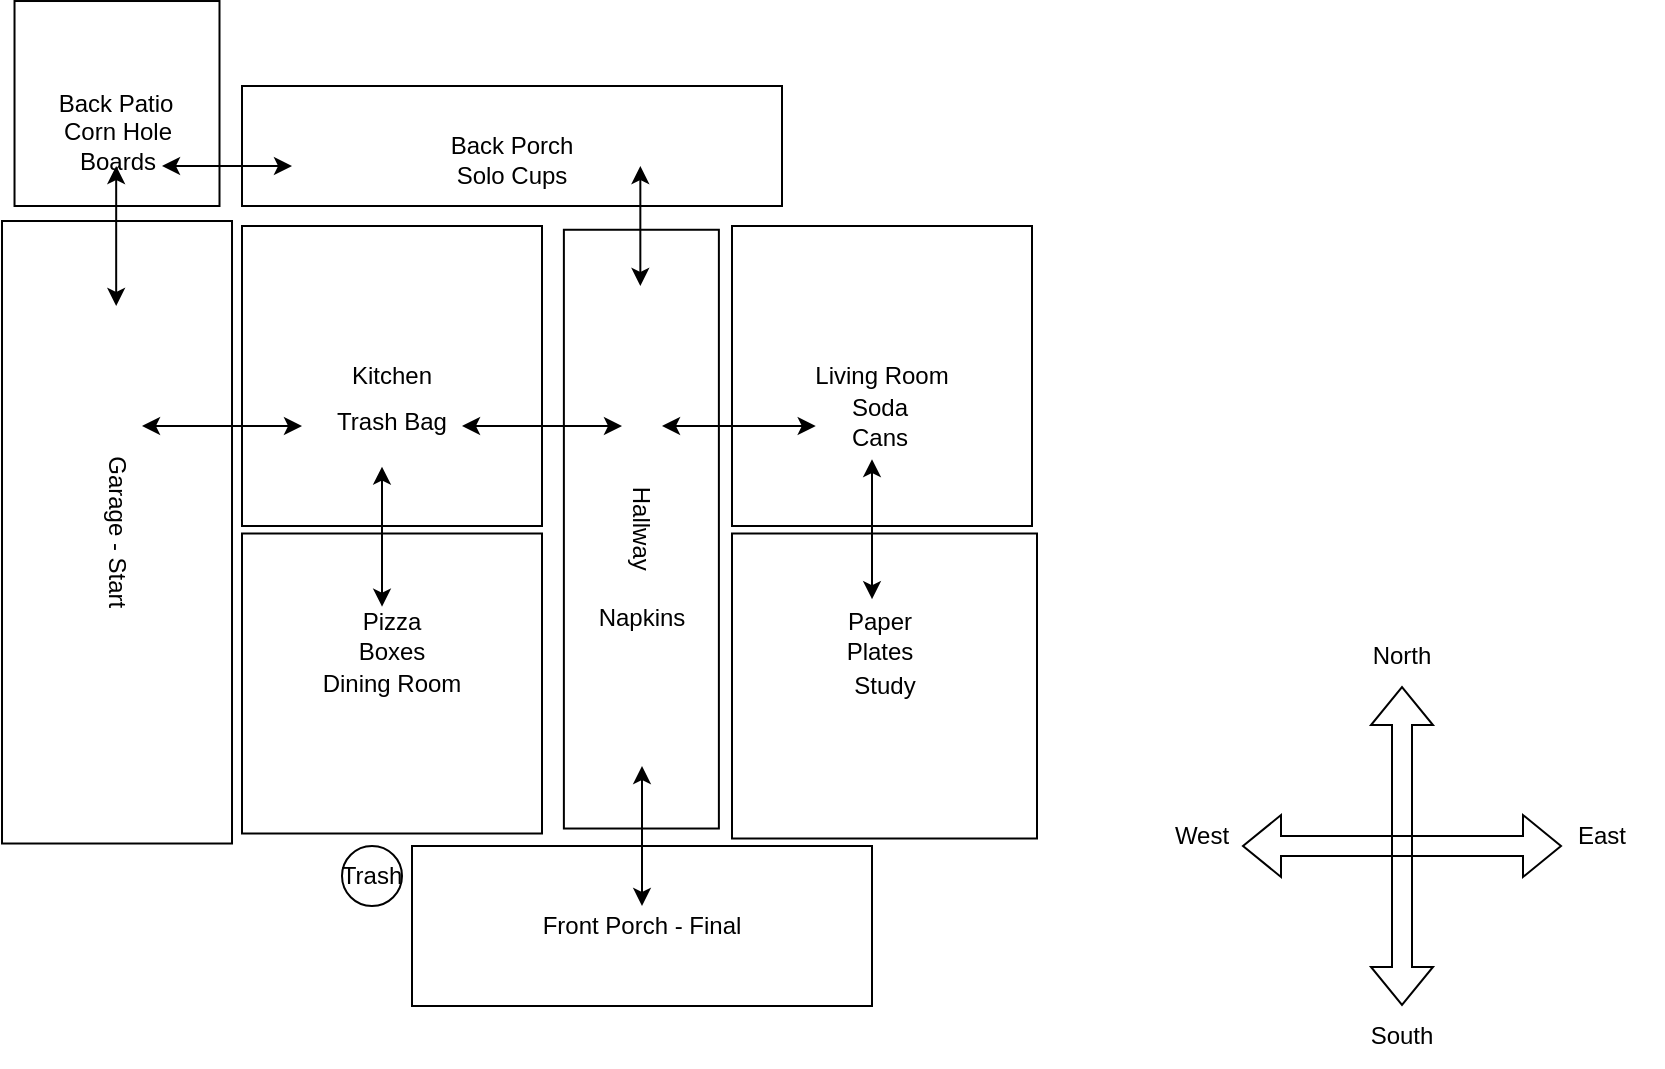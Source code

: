 <mxfile version="20.2.3" type="device" pages="2"><diagram id="87AhNutEbVio-8lgx5Al" name="Map"><mxGraphModel dx="1008" dy="1251" grid="1" gridSize="10" guides="1" tooltips="1" connect="1" arrows="1" fold="1" page="1" pageScale="1" pageWidth="1400" pageHeight="850" math="0" shadow="0"><root><mxCell id="0"/><mxCell id="1" parent="0"/><mxCell id="T4kj17VyYU7RkkF9xCYb-3" value="Dining Room" style="whiteSpace=wrap;html=1;aspect=fixed;" parent="1" vertex="1"><mxGeometry x="500" y="443.75" width="150" height="150" as="geometry"/></mxCell><mxCell id="T4kj17VyYU7RkkF9xCYb-7" value="Study" style="whiteSpace=wrap;html=1;aspect=fixed;" parent="1" vertex="1"><mxGeometry x="745" y="443.75" width="152.5" height="152.5" as="geometry"/></mxCell><mxCell id="T4kj17VyYU7RkkF9xCYb-11" value="Living Room" style="whiteSpace=wrap;html=1;aspect=fixed;" parent="1" vertex="1"><mxGeometry x="745" y="290" width="150" height="150" as="geometry"/></mxCell><mxCell id="T4kj17VyYU7RkkF9xCYb-12" value="Kitchen" style="whiteSpace=wrap;html=1;aspect=fixed;" parent="1" vertex="1"><mxGeometry x="500" y="290" width="150" height="150" as="geometry"/></mxCell><mxCell id="T4kj17VyYU7RkkF9xCYb-13" value="Front Porch - Final" style="rounded=0;whiteSpace=wrap;html=1;" parent="1" vertex="1"><mxGeometry x="585" y="600" width="230" height="80" as="geometry"/></mxCell><mxCell id="T4kj17VyYU7RkkF9xCYb-14" value="Hallway" style="rounded=0;whiteSpace=wrap;html=1;rotation=90;" parent="1" vertex="1"><mxGeometry x="550" y="402.82" width="299.38" height="77.5" as="geometry"/></mxCell><mxCell id="T4kj17VyYU7RkkF9xCYb-15" value="Back Porch" style="rounded=0;whiteSpace=wrap;html=1;" parent="1" vertex="1"><mxGeometry x="500" y="220" width="270" height="60" as="geometry"/></mxCell><mxCell id="T4kj17VyYU7RkkF9xCYb-16" value="Garage - Start" style="rounded=0;whiteSpace=wrap;html=1;rotation=90;" parent="1" vertex="1"><mxGeometry x="281.88" y="385.63" width="311.25" height="115" as="geometry"/></mxCell><mxCell id="T4kj17VyYU7RkkF9xCYb-17" value="" style="shape=flexArrow;endArrow=classic;startArrow=classic;html=1;rounded=0;" parent="1" edge="1"><mxGeometry width="100" height="100" relative="1" as="geometry"><mxPoint x="1080" y="680" as="sourcePoint"/><mxPoint x="1080" y="520" as="targetPoint"/></mxGeometry></mxCell><mxCell id="T4kj17VyYU7RkkF9xCYb-18" value="" style="shape=flexArrow;endArrow=classic;startArrow=classic;html=1;rounded=0;" parent="1" edge="1"><mxGeometry width="100" height="100" relative="1" as="geometry"><mxPoint x="1000" y="600" as="sourcePoint"/><mxPoint x="1160" y="600" as="targetPoint"/></mxGeometry></mxCell><mxCell id="T4kj17VyYU7RkkF9xCYb-20" value="North" style="text;html=1;strokeColor=none;fillColor=none;align=center;verticalAlign=middle;whiteSpace=wrap;rounded=0;" parent="1" vertex="1"><mxGeometry x="1050" y="490" width="60" height="30" as="geometry"/></mxCell><mxCell id="T4kj17VyYU7RkkF9xCYb-21" value="East" style="text;html=1;strokeColor=none;fillColor=none;align=center;verticalAlign=middle;whiteSpace=wrap;rounded=0;rotation=0;" parent="1" vertex="1"><mxGeometry x="1150" y="580" width="60" height="30" as="geometry"/></mxCell><mxCell id="T4kj17VyYU7RkkF9xCYb-22" value="South" style="text;html=1;strokeColor=none;fillColor=none;align=center;verticalAlign=middle;whiteSpace=wrap;rounded=0;" parent="1" vertex="1"><mxGeometry x="1050" y="680" width="60" height="30" as="geometry"/></mxCell><mxCell id="T4kj17VyYU7RkkF9xCYb-23" value="West" style="text;html=1;strokeColor=none;fillColor=none;align=center;verticalAlign=middle;whiteSpace=wrap;rounded=0;rotation=0;" parent="1" vertex="1"><mxGeometry x="950" y="580" width="60" height="30" as="geometry"/></mxCell><mxCell id="T4kj17VyYU7RkkF9xCYb-25" value="" style="endArrow=classic;startArrow=classic;html=1;rounded=0;" parent="1" edge="1"><mxGeometry width="50" height="50" relative="1" as="geometry"><mxPoint x="610" y="390" as="sourcePoint"/><mxPoint x="690" y="390" as="targetPoint"/></mxGeometry></mxCell><mxCell id="T4kj17VyYU7RkkF9xCYb-26" value="" style="endArrow=classic;startArrow=classic;html=1;rounded=0;" parent="1" edge="1"><mxGeometry width="50" height="50" relative="1" as="geometry"><mxPoint x="450" y="390" as="sourcePoint"/><mxPoint x="530" y="390" as="targetPoint"/></mxGeometry></mxCell><mxCell id="T4kj17VyYU7RkkF9xCYb-27" value="" style="endArrow=classic;startArrow=classic;html=1;rounded=0;" parent="1" edge="1"><mxGeometry width="50" height="50" relative="1" as="geometry"><mxPoint x="710" y="390" as="sourcePoint"/><mxPoint x="786.87" y="390" as="targetPoint"/></mxGeometry></mxCell><mxCell id="T4kj17VyYU7RkkF9xCYb-29" value="" style="endArrow=classic;startArrow=classic;html=1;rounded=0;" parent="1" edge="1"><mxGeometry width="50" height="50" relative="1" as="geometry"><mxPoint x="570" y="480.32" as="sourcePoint"/><mxPoint x="570" y="410.32" as="targetPoint"/></mxGeometry></mxCell><mxCell id="T4kj17VyYU7RkkF9xCYb-30" value="" style="endArrow=classic;startArrow=classic;html=1;rounded=0;" parent="1" edge="1"><mxGeometry width="50" height="50" relative="1" as="geometry"><mxPoint x="815" y="476.57" as="sourcePoint"/><mxPoint x="815" y="406.57" as="targetPoint"/></mxGeometry></mxCell><mxCell id="T4kj17VyYU7RkkF9xCYb-31" value="" style="endArrow=classic;startArrow=classic;html=1;rounded=0;" parent="1" edge="1"><mxGeometry width="50" height="50" relative="1" as="geometry"><mxPoint x="700" y="630" as="sourcePoint"/><mxPoint x="700" y="560" as="targetPoint"/></mxGeometry></mxCell><mxCell id="T4kj17VyYU7RkkF9xCYb-32" value="Trash" style="ellipse;whiteSpace=wrap;html=1;aspect=fixed;" parent="1" vertex="1"><mxGeometry x="550" y="600" width="30" height="30" as="geometry"/></mxCell><mxCell id="T4kj17VyYU7RkkF9xCYb-34" value="" style="endArrow=classic;startArrow=classic;html=1;rounded=0;" parent="1" edge="1"><mxGeometry width="50" height="50" relative="1" as="geometry"><mxPoint x="699.17" y="320" as="sourcePoint"/><mxPoint x="699.17" y="260" as="targetPoint"/></mxGeometry></mxCell><mxCell id="T4kj17VyYU7RkkF9xCYb-35" value="Back Patio" style="whiteSpace=wrap;html=1;aspect=fixed;" parent="1" vertex="1"><mxGeometry x="386.26" y="177.51" width="102.49" height="102.49" as="geometry"/></mxCell><mxCell id="T4kj17VyYU7RkkF9xCYb-33" value="" style="endArrow=classic;startArrow=classic;html=1;rounded=0;" parent="1" edge="1"><mxGeometry width="50" height="50" relative="1" as="geometry"><mxPoint x="437.09" y="330" as="sourcePoint"/><mxPoint x="437.09" y="260" as="targetPoint"/></mxGeometry></mxCell><mxCell id="T4kj17VyYU7RkkF9xCYb-36" value="" style="endArrow=classic;startArrow=classic;html=1;rounded=0;" parent="1" edge="1"><mxGeometry width="50" height="50" relative="1" as="geometry"><mxPoint x="460" y="260" as="sourcePoint"/><mxPoint x="525" y="260" as="targetPoint"/></mxGeometry></mxCell><mxCell id="T4kj17VyYU7RkkF9xCYb-37" value="Solo Cups" style="text;html=1;strokeColor=none;fillColor=none;align=center;verticalAlign=middle;whiteSpace=wrap;rounded=0;" parent="1" vertex="1"><mxGeometry x="605" y="250" width="60" height="30" as="geometry"/></mxCell><mxCell id="T4kj17VyYU7RkkF9xCYb-38" value="Corn Hole Boards" style="text;html=1;strokeColor=none;fillColor=none;align=center;verticalAlign=middle;whiteSpace=wrap;rounded=0;" parent="1" vertex="1"><mxGeometry x="407.5" y="235" width="60" height="30" as="geometry"/></mxCell><mxCell id="T4kj17VyYU7RkkF9xCYb-39" value="Trash Bag" style="text;html=1;strokeColor=none;fillColor=none;align=center;verticalAlign=middle;whiteSpace=wrap;rounded=0;" parent="1" vertex="1"><mxGeometry x="545" y="372.82" width="60" height="30" as="geometry"/></mxCell><mxCell id="T4kj17VyYU7RkkF9xCYb-40" value="Soda Cans" style="text;html=1;strokeColor=none;fillColor=none;align=center;verticalAlign=middle;whiteSpace=wrap;rounded=0;" parent="1" vertex="1"><mxGeometry x="789.38" y="372.82" width="60" height="30" as="geometry"/></mxCell><mxCell id="T4kj17VyYU7RkkF9xCYb-41" value="Pizza Boxes" style="text;html=1;strokeColor=none;fillColor=none;align=center;verticalAlign=middle;whiteSpace=wrap;rounded=0;" parent="1" vertex="1"><mxGeometry x="545" y="480.32" width="60" height="30" as="geometry"/></mxCell><mxCell id="T4kj17VyYU7RkkF9xCYb-42" value="Paper Plates" style="text;html=1;strokeColor=none;fillColor=none;align=center;verticalAlign=middle;whiteSpace=wrap;rounded=0;" parent="1" vertex="1"><mxGeometry x="789.38" y="480.32" width="60" height="30" as="geometry"/></mxCell><mxCell id="T4kj17VyYU7RkkF9xCYb-43" value="Napkins" style="text;html=1;strokeColor=none;fillColor=none;align=center;verticalAlign=middle;whiteSpace=wrap;rounded=0;" parent="1" vertex="1"><mxGeometry x="670" y="470.63" width="60" height="30" as="geometry"/></mxCell></root></mxGraphModel></diagram><diagram id="9lLs7aLdkmzqKe_b_Lvd" name="Crude Flowchart"><mxGraphModel dx="1008" dy="1251" grid="1" gridSize="10" guides="1" tooltips="1" connect="1" arrows="1" fold="1" page="1" pageScale="1" pageWidth="1400" pageHeight="850" math="0" shadow="0"><root><mxCell id="0"/><mxCell id="1" parent="0"/><mxCell id="jTK8Q1xdX7LOEJUGT30x-3" style="edgeStyle=orthogonalEdgeStyle;rounded=0;orthogonalLoop=1;jettySize=auto;html=1;exitX=0.5;exitY=1;exitDx=0;exitDy=0;exitPerimeter=0;entryX=0.5;entryY=0;entryDx=0;entryDy=0;entryPerimeter=0;" edge="1" parent="1" source="jTK8Q1xdX7LOEJUGT30x-1" target="jTK8Q1xdX7LOEJUGT30x-2"><mxGeometry relative="1" as="geometry"/></mxCell><mxCell id="jTK8Q1xdX7LOEJUGT30x-1" value="Start" style="strokeWidth=2;html=1;shape=mxgraph.flowchart.start_1;whiteSpace=wrap;" vertex="1" parent="1"><mxGeometry x="40" y="40" width="100" height="60" as="geometry"/></mxCell><mxCell id="jTK8Q1xdX7LOEJUGT30x-4" style="edgeStyle=orthogonalEdgeStyle;rounded=0;orthogonalLoop=1;jettySize=auto;html=1;exitX=0.5;exitY=1;exitDx=0;exitDy=0;exitPerimeter=0;" edge="1" parent="1" source="jTK8Q1xdX7LOEJUGT30x-2"><mxGeometry relative="1" as="geometry"><mxPoint x="90" y="250" as="targetPoint"/></mxGeometry></mxCell><mxCell id="jTK8Q1xdX7LOEJUGT30x-2" value="Initial Game Output" style="strokeWidth=2;html=1;shape=mxgraph.flowchart.display;whiteSpace=wrap;" vertex="1" parent="1"><mxGeometry x="40" y="140" width="100" height="60" as="geometry"/></mxCell><mxCell id="jTK8Q1xdX7LOEJUGT30x-8" style="edgeStyle=orthogonalEdgeStyle;rounded=0;orthogonalLoop=1;jettySize=auto;html=1;exitX=0.5;exitY=1;exitDx=0;exitDy=0;exitPerimeter=0;" edge="1" parent="1" source="jTK8Q1xdX7LOEJUGT30x-5"><mxGeometry relative="1" as="geometry"><mxPoint x="90" y="360" as="targetPoint"/></mxGeometry></mxCell><mxCell id="jTK8Q1xdX7LOEJUGT30x-5" value="Choose a direction from startpoint" style="strokeWidth=2;html=1;shape=mxgraph.flowchart.display;whiteSpace=wrap;" vertex="1" parent="1"><mxGeometry x="40" y="250" width="100" height="60" as="geometry"/></mxCell><mxCell id="jTK8Q1xdX7LOEJUGT30x-12" style="edgeStyle=orthogonalEdgeStyle;rounded=0;orthogonalLoop=1;jettySize=auto;html=1;exitX=1;exitY=0.5;exitDx=0;exitDy=0;entryX=0;entryY=0.5;entryDx=0;entryDy=0;" edge="1" parent="1" source="jTK8Q1xdX7LOEJUGT30x-6" target="jTK8Q1xdX7LOEJUGT30x-11"><mxGeometry relative="1" as="geometry"/></mxCell><mxCell id="jTK8Q1xdX7LOEJUGT30x-6" value="User direction input" style="html=1;strokeWidth=2;shape=manualInput;whiteSpace=wrap;rounded=1;size=26;arcSize=11;" vertex="1" parent="1"><mxGeometry x="40" y="350" width="100" height="70" as="geometry"/></mxCell><mxCell id="jTK8Q1xdX7LOEJUGT30x-14" style="edgeStyle=orthogonalEdgeStyle;rounded=0;orthogonalLoop=1;jettySize=auto;html=1;exitX=0.5;exitY=1;exitDx=0;exitDy=0;entryX=0.5;entryY=0;entryDx=0;entryDy=0;entryPerimeter=0;" edge="1" parent="1" source="jTK8Q1xdX7LOEJUGT30x-11" target="jTK8Q1xdX7LOEJUGT30x-13"><mxGeometry relative="1" as="geometry"/></mxCell><mxCell id="jTK8Q1xdX7LOEJUGT30x-11" value="" style="verticalLabelPosition=bottom;verticalAlign=top;html=1;shape=process;whiteSpace=wrap;rounded=1;size=0.14;arcSize=35;" vertex="1" parent="1"><mxGeometry x="190" y="360" width="100" height="60" as="geometry"/></mxCell><mxCell id="jTK8Q1xdX7LOEJUGT30x-15" style="edgeStyle=orthogonalEdgeStyle;rounded=0;orthogonalLoop=1;jettySize=auto;html=1;exitX=0;exitY=0.5;exitDx=0;exitDy=0;exitPerimeter=0;" edge="1" parent="1" source="jTK8Q1xdX7LOEJUGT30x-13"><mxGeometry relative="1" as="geometry"><mxPoint x="160" y="500" as="targetPoint"/></mxGeometry></mxCell><mxCell id="jTK8Q1xdX7LOEJUGT30x-17" style="edgeStyle=orthogonalEdgeStyle;rounded=0;orthogonalLoop=1;jettySize=auto;html=1;exitX=0.5;exitY=1;exitDx=0;exitDy=0;exitPerimeter=0;" edge="1" parent="1" source="jTK8Q1xdX7LOEJUGT30x-13" target="jTK8Q1xdX7LOEJUGT30x-18"><mxGeometry relative="1" as="geometry"><mxPoint x="240" y="590" as="targetPoint"/></mxGeometry></mxCell><mxCell id="jTK8Q1xdX7LOEJUGT30x-29" style="edgeStyle=orthogonalEdgeStyle;rounded=0;orthogonalLoop=1;jettySize=auto;html=1;exitX=1;exitY=0.5;exitDx=0;exitDy=0;exitPerimeter=0;" edge="1" parent="1" source="jTK8Q1xdX7LOEJUGT30x-13"><mxGeometry relative="1" as="geometry"><mxPoint x="380" y="500" as="targetPoint"/></mxGeometry></mxCell><mxCell id="jTK8Q1xdX7LOEJUGT30x-13" value="" style="verticalLabelPosition=bottom;verticalAlign=top;html=1;shape=mxgraph.flowchart.sort;" vertex="1" parent="1"><mxGeometry x="190" y="450" width="100" height="100" as="geometry"/></mxCell><mxCell id="jTK8Q1xdX7LOEJUGT30x-19" style="edgeStyle=orthogonalEdgeStyle;rounded=0;orthogonalLoop=1;jettySize=auto;html=1;exitX=0.5;exitY=0;exitDx=0;exitDy=0;exitPerimeter=0;entryX=0.5;entryY=1;entryDx=0;entryDy=0;" edge="1" parent="1" source="jTK8Q1xdX7LOEJUGT30x-16" target="jTK8Q1xdX7LOEJUGT30x-6"><mxGeometry relative="1" as="geometry"/></mxCell><mxCell id="jTK8Q1xdX7LOEJUGT30x-16" value="You can't go that way" style="strokeWidth=2;html=1;shape=mxgraph.flowchart.display;whiteSpace=wrap;" vertex="1" parent="1"><mxGeometry x="60" y="470" width="100" height="60" as="geometry"/></mxCell><mxCell id="jTK8Q1xdX7LOEJUGT30x-20" style="edgeStyle=orthogonalEdgeStyle;rounded=0;orthogonalLoop=1;jettySize=auto;html=1;exitX=1;exitY=0.5;exitDx=0;exitDy=0;exitPerimeter=0;" edge="1" parent="1" source="jTK8Q1xdX7LOEJUGT30x-18"><mxGeometry relative="1" as="geometry"><mxPoint x="360" y="640" as="targetPoint"/></mxGeometry></mxCell><mxCell id="jTK8Q1xdX7LOEJUGT30x-18" value="You can go this way/You are now in..." style="strokeWidth=2;html=1;shape=mxgraph.flowchart.display;whiteSpace=wrap;" vertex="1" parent="1"><mxGeometry x="190" y="600" width="100" height="80" as="geometry"/></mxCell><mxCell id="jTK8Q1xdX7LOEJUGT30x-23" style="edgeStyle=orthogonalEdgeStyle;rounded=0;orthogonalLoop=1;jettySize=auto;html=1;exitX=0.5;exitY=1;exitDx=0;exitDy=0;exitPerimeter=0;entryX=0.5;entryY=0;entryDx=0;entryDy=0;" edge="1" parent="1" source="jTK8Q1xdX7LOEJUGT30x-21"><mxGeometry relative="1" as="geometry"><mxPoint x="420" y="710" as="targetPoint"/></mxGeometry></mxCell><mxCell id="jTK8Q1xdX7LOEJUGT30x-27" style="edgeStyle=orthogonalEdgeStyle;rounded=0;orthogonalLoop=1;jettySize=auto;html=1;exitX=1;exitY=0.5;exitDx=0;exitDy=0;exitPerimeter=0;entryX=0.405;entryY=0.983;entryDx=0;entryDy=0;entryPerimeter=0;" edge="1" parent="1" source="jTK8Q1xdX7LOEJUGT30x-21" target="jTK8Q1xdX7LOEJUGT30x-26"><mxGeometry relative="1" as="geometry"/></mxCell><mxCell id="jTK8Q1xdX7LOEJUGT30x-21" value="You see an item.&lt;br&gt;Do this to&lt;br&gt;equip it." style="strokeWidth=2;html=1;shape=mxgraph.flowchart.display;whiteSpace=wrap;" vertex="1" parent="1"><mxGeometry x="360" y="600" width="120" height="80" as="geometry"/></mxCell><mxCell id="jTK8Q1xdX7LOEJUGT30x-24" value="Store item&lt;br&gt;in&lt;br&gt;list" style="strokeWidth=2;html=1;shape=mxgraph.flowchart.merge_or_storage;whiteSpace=wrap;" vertex="1" parent="1"><mxGeometry x="372.5" y="710" width="95" height="60" as="geometry"/></mxCell><mxCell id="jTK8Q1xdX7LOEJUGT30x-28" style="edgeStyle=orthogonalEdgeStyle;rounded=0;orthogonalLoop=1;jettySize=auto;html=1;exitX=1;exitY=0.5;exitDx=0;exitDy=0;exitPerimeter=0;entryX=1;entryY=0;entryDx=0;entryDy=0;startArrow=none;" edge="1" parent="1" source="jTK8Q1xdX7LOEJUGT30x-37" target="jTK8Q1xdX7LOEJUGT30x-6"><mxGeometry relative="1" as="geometry"><Array as="points"><mxPoint x="510" y="320"/><mxPoint x="140" y="320"/></Array></mxGeometry></mxCell><mxCell id="jTK8Q1xdX7LOEJUGT30x-36" style="edgeStyle=orthogonalEdgeStyle;rounded=0;orthogonalLoop=1;jettySize=auto;html=1;exitX=0.5;exitY=0;exitDx=0;exitDy=0;exitPerimeter=0;entryX=0.5;entryY=1;entryDx=0;entryDy=0;entryPerimeter=0;" edge="1" parent="1" source="jTK8Q1xdX7LOEJUGT30x-26" target="jTK8Q1xdX7LOEJUGT30x-34"><mxGeometry relative="1" as="geometry"/></mxCell><mxCell id="jTK8Q1xdX7LOEJUGT30x-26" value="Where do you want to go?" style="strokeWidth=2;html=1;shape=mxgraph.flowchart.display;whiteSpace=wrap;" vertex="1" parent="1"><mxGeometry x="570" y="580" width="100" height="60" as="geometry"/></mxCell><mxCell id="jTK8Q1xdX7LOEJUGT30x-31" value="You encountered the end before you were supposed to" style="strokeWidth=2;html=1;shape=mxgraph.flowchart.terminator;whiteSpace=wrap;" vertex="1" parent="1"><mxGeometry x="380" y="470" width="130" height="60" as="geometry"/></mxCell><mxCell id="jTK8Q1xdX7LOEJUGT30x-46" style="edgeStyle=orthogonalEdgeStyle;rounded=0;orthogonalLoop=1;jettySize=auto;html=1;exitX=0.5;exitY=1;exitDx=0;exitDy=0;entryX=0.5;entryY=0;entryDx=0;entryDy=0;entryPerimeter=0;" edge="1" parent="1" source="jTK8Q1xdX7LOEJUGT30x-33" target="jTK8Q1xdX7LOEJUGT30x-45"><mxGeometry relative="1" as="geometry"/></mxCell><mxCell id="jTK8Q1xdX7LOEJUGT30x-49" style="edgeStyle=orthogonalEdgeStyle;rounded=0;orthogonalLoop=1;jettySize=auto;html=1;exitX=1;exitY=0;exitDx=0;exitDy=0;entryX=0.59;entryY=1.017;entryDx=0;entryDy=0;entryPerimeter=0;" edge="1" parent="1" source="jTK8Q1xdX7LOEJUGT30x-33" target="jTK8Q1xdX7LOEJUGT30x-50"><mxGeometry relative="1" as="geometry"><mxPoint x="1140" y="300" as="targetPoint"/></mxGeometry></mxCell><mxCell id="jTK8Q1xdX7LOEJUGT30x-33" value="User direction&amp;nbsp;&lt;br&gt;Input" style="html=1;strokeWidth=2;shape=manualInput;whiteSpace=wrap;rounded=1;size=26;arcSize=11;" vertex="1" parent="1"><mxGeometry x="940" y="340" width="100" height="80" as="geometry"/></mxCell><mxCell id="jTK8Q1xdX7LOEJUGT30x-39" style="edgeStyle=orthogonalEdgeStyle;rounded=0;orthogonalLoop=1;jettySize=auto;html=1;exitX=0.5;exitY=0;exitDx=0;exitDy=0;exitPerimeter=0;entryX=0;entryY=0.5;entryDx=0;entryDy=0;entryPerimeter=0;" edge="1" parent="1" source="jTK8Q1xdX7LOEJUGT30x-34" target="jTK8Q1xdX7LOEJUGT30x-37"><mxGeometry relative="1" as="geometry"/></mxCell><mxCell id="jTK8Q1xdX7LOEJUGT30x-41" style="edgeStyle=orthogonalEdgeStyle;rounded=0;orthogonalLoop=1;jettySize=auto;html=1;exitX=1;exitY=0.5;exitDx=0;exitDy=0;exitPerimeter=0;entryX=0;entryY=0.5;entryDx=0;entryDy=0;entryPerimeter=0;" edge="1" parent="1" source="jTK8Q1xdX7LOEJUGT30x-34" target="jTK8Q1xdX7LOEJUGT30x-42"><mxGeometry relative="1" as="geometry"><mxPoint x="740" y="380" as="targetPoint"/></mxGeometry></mxCell><mxCell id="jTK8Q1xdX7LOEJUGT30x-34" value="Has player collected all the items?" style="strokeWidth=2;html=1;shape=mxgraph.flowchart.decision;whiteSpace=wrap;" vertex="1" parent="1"><mxGeometry x="580" y="380" width="100" height="100" as="geometry"/></mxCell><mxCell id="jTK8Q1xdX7LOEJUGT30x-37" value="" style="verticalLabelPosition=bottom;verticalAlign=top;html=1;strokeWidth=2;shape=mxgraph.arrows2.arrow;dy=0.6;dx=40;notch=0;rotation=-180;" vertex="1" parent="1"><mxGeometry x="510" y="290" width="100" height="70" as="geometry"/></mxCell><mxCell id="jTK8Q1xdX7LOEJUGT30x-40" value="No" style="text;html=1;strokeColor=none;fillColor=none;align=center;verticalAlign=middle;whiteSpace=wrap;rounded=0;" vertex="1" parent="1"><mxGeometry x="540" y="310" width="60" height="30" as="geometry"/></mxCell><mxCell id="jTK8Q1xdX7LOEJUGT30x-44" style="edgeStyle=orthogonalEdgeStyle;rounded=0;orthogonalLoop=1;jettySize=auto;html=1;exitX=1;exitY=0.5;exitDx=0;exitDy=0;exitPerimeter=0;entryX=0;entryY=0.5;entryDx=0;entryDy=0;" edge="1" parent="1" source="jTK8Q1xdX7LOEJUGT30x-42" target="jTK8Q1xdX7LOEJUGT30x-33"><mxGeometry relative="1" as="geometry"><mxPoint x="930" y="385" as="targetPoint"/></mxGeometry></mxCell><mxCell id="jTK8Q1xdX7LOEJUGT30x-42" value="" style="verticalLabelPosition=bottom;verticalAlign=top;html=1;strokeWidth=2;shape=mxgraph.arrows2.arrow;dy=0.6;dx=40;notch=0;" vertex="1" parent="1"><mxGeometry x="750" y="350" width="100" height="70" as="geometry"/></mxCell><mxCell id="jTK8Q1xdX7LOEJUGT30x-43" value="Yes" style="text;html=1;strokeColor=none;fillColor=none;align=center;verticalAlign=middle;whiteSpace=wrap;rounded=0;" vertex="1" parent="1"><mxGeometry x="750" y="370" width="60" height="30" as="geometry"/></mxCell><mxCell id="jTK8Q1xdX7LOEJUGT30x-47" style="edgeStyle=orthogonalEdgeStyle;rounded=0;orthogonalLoop=1;jettySize=auto;html=1;exitX=1;exitY=0.5;exitDx=0;exitDy=0;exitPerimeter=0;entryX=1;entryY=0.5;entryDx=0;entryDy=0;" edge="1" parent="1" source="jTK8Q1xdX7LOEJUGT30x-45" target="jTK8Q1xdX7LOEJUGT30x-33"><mxGeometry relative="1" as="geometry"/></mxCell><mxCell id="jTK8Q1xdX7LOEJUGT30x-45" value="You are here..." style="strokeWidth=2;html=1;shape=mxgraph.flowchart.display;whiteSpace=wrap;" vertex="1" parent="1"><mxGeometry x="940" y="450" width="100" height="60" as="geometry"/></mxCell><mxCell id="jTK8Q1xdX7LOEJUGT30x-51" style="edgeStyle=orthogonalEdgeStyle;rounded=0;orthogonalLoop=1;jettySize=auto;html=1;exitX=0.5;exitY=0;exitDx=0;exitDy=0;exitPerimeter=0;entryX=0.5;entryY=1;entryDx=0;entryDy=0;entryPerimeter=0;" edge="1" parent="1" source="jTK8Q1xdX7LOEJUGT30x-50"><mxGeometry relative="1" as="geometry"><mxPoint x="1140" y="180" as="targetPoint"/></mxGeometry></mxCell><mxCell id="jTK8Q1xdX7LOEJUGT30x-50" value="You are in the final room" style="strokeWidth=2;html=1;shape=mxgraph.flowchart.display;whiteSpace=wrap;" vertex="1" parent="1"><mxGeometry x="1090" y="240" width="100" height="60" as="geometry"/></mxCell><mxCell id="jTK8Q1xdX7LOEJUGT30x-53" value="You won the game!" style="strokeWidth=2;html=1;shape=mxgraph.flowchart.terminator;whiteSpace=wrap;" vertex="1" parent="1"><mxGeometry x="1090" y="120" width="100" height="60" as="geometry"/></mxCell><mxCell id="jTK8Q1xdX7LOEJUGT30x-54" value="Code Process of if/else and loops" style="text;html=1;strokeColor=none;fillColor=none;align=center;verticalAlign=middle;whiteSpace=wrap;rounded=0;" vertex="1" parent="1"><mxGeometry x="210" y="375" width="60" height="30" as="geometry"/></mxCell><mxCell id="jTK8Q1xdX7LOEJUGT30x-55" value="Code Process of if/else and loops" style="text;html=1;strokeColor=none;fillColor=none;align=center;verticalAlign=middle;whiteSpace=wrap;rounded=0;" vertex="1" parent="1"><mxGeometry x="210" y="485" width="60" height="30" as="geometry"/></mxCell></root></mxGraphModel></diagram></mxfile>